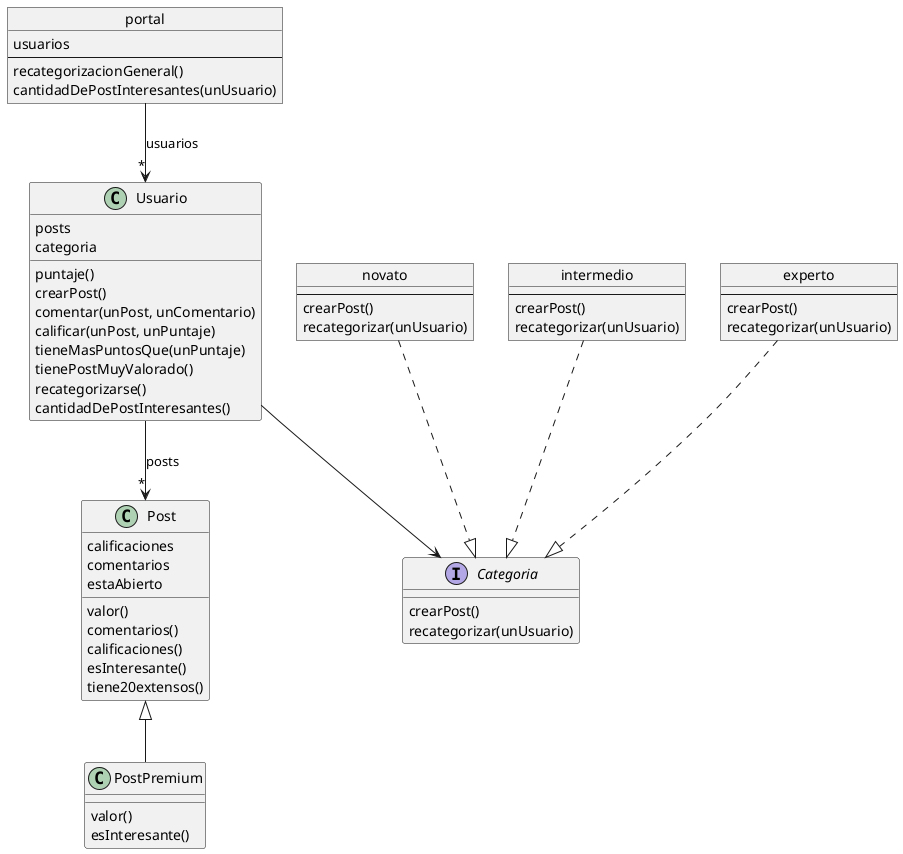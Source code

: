 @startuml

object portal {
	usuarios
--	
	recategorizacionGeneral()
	cantidadDePostInteresantes(unUsuario)
}

portal -->"*" Usuario : usuarios

class Post {
	calificaciones
	comentarios
	estaAbierto
	
	valor()
	comentarios()
	calificaciones()
	esInteresante()
	tiene20extensos()
}

class PostPremium extends Post {
	valor()
	esInteresante()
}

class Usuario {
	posts
	categoria
	
	puntaje()
	crearPost()
	comentar(unPost, unComentario)
	calificar(unPost, unPuntaje)
	tieneMasPuntosQue(unPuntaje)
	tienePostMuyValorado()
	recategorizarse()
	cantidadDePostInteresantes()
}

Usuario -->"*"Post : posts

interface Categoria {
   crearPost()
   recategorizar(unUsuario) 
}

object novato {
--
	crearPost()
	recategorizar(unUsuario)
}

object intermedio {
--
	crearPost()
	recategorizar(unUsuario)
}

object experto {
--
	crearPost()
	recategorizar(unUsuario)
}

Usuario --> Categoria
novato ..|> Categoria
intermedio ..|> Categoria
experto ..|> Categoria

@enduml